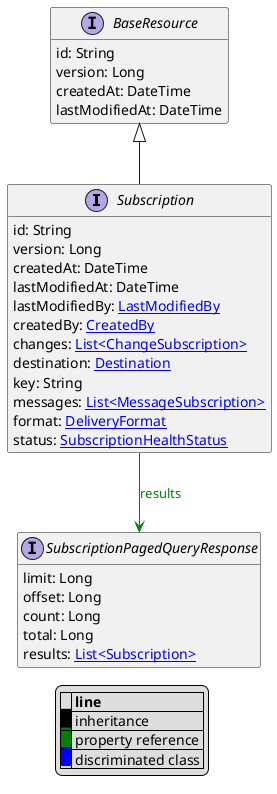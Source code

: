 @startuml

hide empty fields
hide empty methods
legend
|= |= line |
|<back:black>   </back>| inheritance |
|<back:green>   </back>| property reference |
|<back:blue>   </back>| discriminated class |
endlegend
interface Subscription [[Subscription.svg]] extends BaseResource {
    id: String
    version: Long
    createdAt: DateTime
    lastModifiedAt: DateTime
    lastModifiedBy: [[LastModifiedBy.svg LastModifiedBy]]
    createdBy: [[CreatedBy.svg CreatedBy]]
    changes: [[ChangeSubscription.svg List<ChangeSubscription>]]
    destination: [[Destination.svg Destination]]
    key: String
    messages: [[MessageSubscription.svg List<MessageSubscription>]]
    format: [[DeliveryFormat.svg DeliveryFormat]]
    status: [[SubscriptionHealthStatus.svg SubscriptionHealthStatus]]
}
interface BaseResource [[BaseResource.svg]]  {
    id: String
    version: Long
    createdAt: DateTime
    lastModifiedAt: DateTime
}


interface SubscriptionPagedQueryResponse [[SubscriptionPagedQueryResponse.svg]]  {
    limit: Long
    offset: Long
    count: Long
    total: Long
    results: [[Subscription.svg List<Subscription>]]
}

Subscription --> SubscriptionPagedQueryResponse #green;text:green : "results"
@enduml
